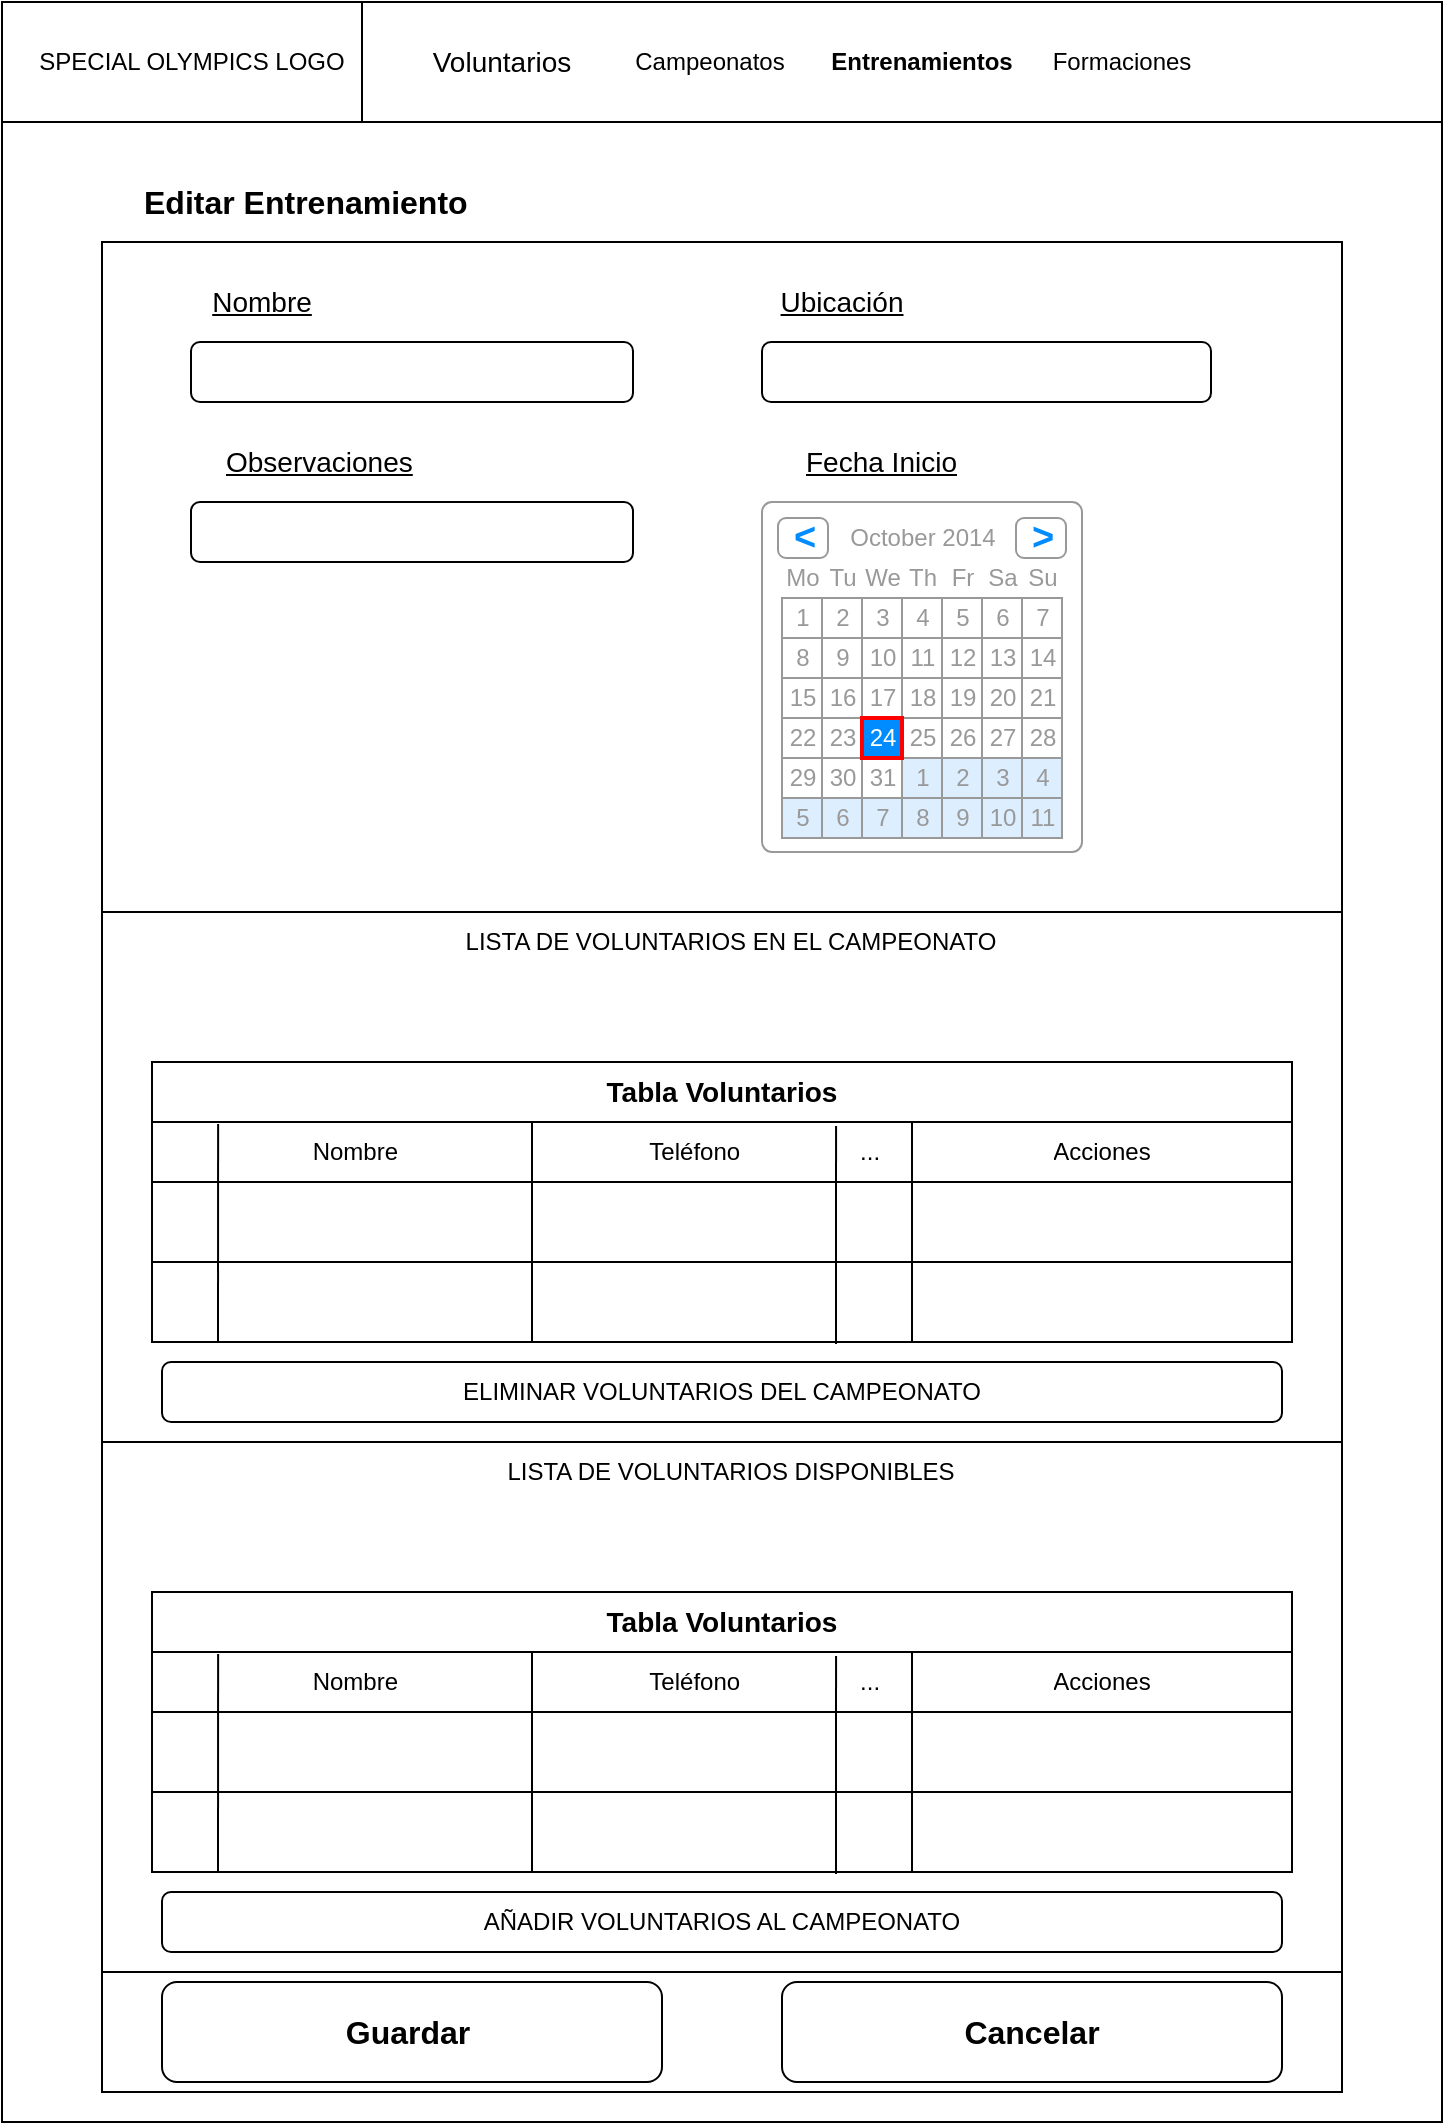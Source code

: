 <mxfile version="14.7.3" type="device"><diagram id="oPcYjKohpTEfSgP1B1tj" name="Page-1"><mxGraphModel dx="1635" dy="1025" grid="0" gridSize="10" guides="1" tooltips="1" connect="1" arrows="1" fold="1" page="0" pageScale="1" pageWidth="827" pageHeight="1169" math="0" shadow="0"><root><mxCell id="0"/><mxCell id="1" parent="0"/><mxCell id="vGt1tR8iY_I7SVzmr8Zu-1" value="" style="rounded=0;whiteSpace=wrap;html=1;" parent="1" vertex="1"><mxGeometry x="60" y="40" width="720" height="1060" as="geometry"/></mxCell><mxCell id="HGeWVaci7WR0gQ8Pimp4-6" value="" style="rounded=0;whiteSpace=wrap;html=1;fontSize=16;align=left;verticalAlign=bottom;horizontal=1;" parent="1" vertex="1"><mxGeometry x="110" y="160" width="620" height="335" as="geometry"/></mxCell><mxCell id="vGt1tR8iY_I7SVzmr8Zu-2" value="" style="rounded=0;whiteSpace=wrap;html=1;" parent="1" vertex="1"><mxGeometry x="60" y="40" width="720" height="60" as="geometry"/></mxCell><mxCell id="vGt1tR8iY_I7SVzmr8Zu-5" value="SPECIAL OLYMPICS LOGO" style="text;html=1;strokeColor=none;fillColor=none;align=center;verticalAlign=middle;whiteSpace=wrap;rounded=0;" parent="1" vertex="1"><mxGeometry x="70" y="60" width="170" height="20" as="geometry"/></mxCell><mxCell id="vGt1tR8iY_I7SVzmr8Zu-6" value="" style="endArrow=none;html=1;entryX=0.25;entryY=0;entryDx=0;entryDy=0;exitX=0.25;exitY=1;exitDx=0;exitDy=0;" parent="1" source="vGt1tR8iY_I7SVzmr8Zu-2" target="vGt1tR8iY_I7SVzmr8Zu-2" edge="1"><mxGeometry width="50" height="50" relative="1" as="geometry"><mxPoint x="220" y="100" as="sourcePoint"/><mxPoint x="270" y="50" as="targetPoint"/><Array as="points"><mxPoint x="240" y="50"/></Array></mxGeometry></mxCell><mxCell id="vGt1tR8iY_I7SVzmr8Zu-7" value="Voluntarios" style="text;html=1;strokeColor=none;fillColor=none;align=center;verticalAlign=middle;whiteSpace=wrap;rounded=0;fontStyle=0;fontSize=14;" parent="1" vertex="1"><mxGeometry x="290" y="60" width="40" height="20" as="geometry"/></mxCell><mxCell id="vGt1tR8iY_I7SVzmr8Zu-8" value="Campeonatos" style="text;html=1;strokeColor=none;fillColor=none;align=center;verticalAlign=middle;whiteSpace=wrap;rounded=0;fontStyle=0" parent="1" vertex="1"><mxGeometry x="393.5" y="60" width="40" height="20" as="geometry"/></mxCell><mxCell id="vGt1tR8iY_I7SVzmr8Zu-9" value="Entrenamientos" style="text;html=1;strokeColor=none;fillColor=none;align=center;verticalAlign=middle;whiteSpace=wrap;rounded=0;fontStyle=1" parent="1" vertex="1"><mxGeometry x="500" y="60" width="40" height="20" as="geometry"/></mxCell><mxCell id="vGt1tR8iY_I7SVzmr8Zu-10" value="Formaciones" style="text;html=1;strokeColor=none;fillColor=none;align=center;verticalAlign=middle;whiteSpace=wrap;rounded=0;" parent="1" vertex="1"><mxGeometry x="600" y="60" width="40" height="20" as="geometry"/></mxCell><mxCell id="HGeWVaci7WR0gQ8Pimp4-1" value="Editar Entrenamiento" style="text;html=1;strokeColor=none;fillColor=none;align=left;verticalAlign=middle;whiteSpace=wrap;rounded=0;fontStyle=1;fontSize=16;" parent="1" vertex="1"><mxGeometry x="129" y="120" width="221" height="40" as="geometry"/></mxCell><mxCell id="HGeWVaci7WR0gQ8Pimp4-5" value="" style="rounded=1;whiteSpace=wrap;html=1;fontSize=16;align=left;" parent="1" vertex="1"><mxGeometry x="154.5" y="210" width="221" height="30" as="geometry"/></mxCell><mxCell id="HGeWVaci7WR0gQ8Pimp4-7" value="Nombre" style="text;html=1;strokeColor=none;fillColor=none;align=center;verticalAlign=middle;whiteSpace=wrap;rounded=0;fontStyle=4;fontSize=14;" parent="1" vertex="1"><mxGeometry x="170" y="180" width="40" height="20" as="geometry"/></mxCell><mxCell id="HGeWVaci7WR0gQ8Pimp4-8" value="" style="rounded=1;whiteSpace=wrap;html=1;fontSize=16;align=left;" parent="1" vertex="1"><mxGeometry x="440" y="210" width="224.5" height="30" as="geometry"/></mxCell><mxCell id="HGeWVaci7WR0gQ8Pimp4-9" value="Ubicación" style="text;html=1;strokeColor=none;fillColor=none;align=center;verticalAlign=middle;whiteSpace=wrap;rounded=0;fontStyle=4;fontSize=14;" parent="1" vertex="1"><mxGeometry x="460" y="180" width="40" height="20" as="geometry"/></mxCell><mxCell id="HGeWVaci7WR0gQ8Pimp4-13" value="Observaciones" style="text;html=1;strokeColor=none;fillColor=none;align=left;verticalAlign=middle;whiteSpace=wrap;rounded=0;fontStyle=4;fontSize=14;" parent="1" vertex="1"><mxGeometry x="170" y="260" width="90" height="20" as="geometry"/></mxCell><mxCell id="HGeWVaci7WR0gQ8Pimp4-15" value="Fecha Inicio" style="text;html=1;strokeColor=none;fillColor=none;align=left;verticalAlign=middle;whiteSpace=wrap;rounded=0;fontStyle=4;fontSize=14;" parent="1" vertex="1"><mxGeometry x="460" y="260" width="140" height="20" as="geometry"/></mxCell><mxCell id="HGeWVaci7WR0gQ8Pimp4-69" value="" style="strokeWidth=1;shadow=0;dashed=0;align=center;html=1;shape=mxgraph.mockup.forms.rrect;rSize=5;strokeColor=#999999;fillColor=#ffffff;fontSize=16;" parent="1" vertex="1"><mxGeometry x="440" y="290" width="160" height="175" as="geometry"/></mxCell><mxCell id="HGeWVaci7WR0gQ8Pimp4-70" value="October 2014" style="strokeWidth=1;shadow=0;dashed=0;align=center;html=1;shape=mxgraph.mockup.forms.anchor;fontColor=#999999;" parent="HGeWVaci7WR0gQ8Pimp4-69" vertex="1"><mxGeometry x="30" y="8" width="100" height="20" as="geometry"/></mxCell><mxCell id="HGeWVaci7WR0gQ8Pimp4-71" value="&lt;" style="strokeWidth=1;shadow=0;dashed=0;align=center;html=1;shape=mxgraph.mockup.forms.rrect;rSize=4;strokeColor=#999999;fontColor=#008cff;fontSize=19;fontStyle=1;" parent="HGeWVaci7WR0gQ8Pimp4-69" vertex="1"><mxGeometry x="8" y="8" width="25" height="20" as="geometry"/></mxCell><mxCell id="HGeWVaci7WR0gQ8Pimp4-72" value="&gt;" style="strokeWidth=1;shadow=0;dashed=0;align=center;html=1;shape=mxgraph.mockup.forms.rrect;rSize=4;strokeColor=#999999;fontColor=#008cff;fontSize=19;fontStyle=1;" parent="HGeWVaci7WR0gQ8Pimp4-69" vertex="1"><mxGeometry x="127" y="8" width="25" height="20" as="geometry"/></mxCell><mxCell id="HGeWVaci7WR0gQ8Pimp4-73" value="Mo" style="strokeWidth=1;shadow=0;dashed=0;align=center;html=1;shape=mxgraph.mockup.forms.anchor;fontColor=#999999;" parent="HGeWVaci7WR0gQ8Pimp4-69" vertex="1"><mxGeometry x="10" y="28" width="20" height="20" as="geometry"/></mxCell><mxCell id="HGeWVaci7WR0gQ8Pimp4-74" value="Tu" style="strokeWidth=1;shadow=0;dashed=0;align=center;html=1;shape=mxgraph.mockup.forms.anchor;fontColor=#999999;" parent="HGeWVaci7WR0gQ8Pimp4-69" vertex="1"><mxGeometry x="30" y="28" width="20" height="20" as="geometry"/></mxCell><mxCell id="HGeWVaci7WR0gQ8Pimp4-75" value="We" style="strokeWidth=1;shadow=0;dashed=0;align=center;html=1;shape=mxgraph.mockup.forms.anchor;fontColor=#999999;" parent="HGeWVaci7WR0gQ8Pimp4-69" vertex="1"><mxGeometry x="50" y="28" width="20" height="20" as="geometry"/></mxCell><mxCell id="HGeWVaci7WR0gQ8Pimp4-76" value="Th" style="strokeWidth=1;shadow=0;dashed=0;align=center;html=1;shape=mxgraph.mockup.forms.anchor;fontColor=#999999;" parent="HGeWVaci7WR0gQ8Pimp4-69" vertex="1"><mxGeometry x="70" y="28" width="20" height="20" as="geometry"/></mxCell><mxCell id="HGeWVaci7WR0gQ8Pimp4-77" value="Fr" style="strokeWidth=1;shadow=0;dashed=0;align=center;html=1;shape=mxgraph.mockup.forms.anchor;fontColor=#999999;" parent="HGeWVaci7WR0gQ8Pimp4-69" vertex="1"><mxGeometry x="90" y="28" width="20" height="20" as="geometry"/></mxCell><mxCell id="HGeWVaci7WR0gQ8Pimp4-78" value="Sa" style="strokeWidth=1;shadow=0;dashed=0;align=center;html=1;shape=mxgraph.mockup.forms.anchor;fontColor=#999999;" parent="HGeWVaci7WR0gQ8Pimp4-69" vertex="1"><mxGeometry x="110" y="28" width="20" height="20" as="geometry"/></mxCell><mxCell id="HGeWVaci7WR0gQ8Pimp4-79" value="Su" style="strokeWidth=1;shadow=0;dashed=0;align=center;html=1;shape=mxgraph.mockup.forms.anchor;fontColor=#999999;" parent="HGeWVaci7WR0gQ8Pimp4-69" vertex="1"><mxGeometry x="130" y="28" width="20" height="20" as="geometry"/></mxCell><mxCell id="HGeWVaci7WR0gQ8Pimp4-80" value="1" style="strokeWidth=1;shadow=0;dashed=0;align=center;html=1;shape=mxgraph.mockup.forms.rrect;rSize=0;strokeColor=#999999;fontColor=#999999;" parent="HGeWVaci7WR0gQ8Pimp4-69" vertex="1"><mxGeometry x="10" y="48" width="20" height="20" as="geometry"/></mxCell><mxCell id="HGeWVaci7WR0gQ8Pimp4-81" value="2" style="strokeWidth=1;shadow=0;dashed=0;align=center;html=1;shape=mxgraph.mockup.forms.rrect;rSize=0;strokeColor=#999999;fontColor=#999999;" parent="HGeWVaci7WR0gQ8Pimp4-69" vertex="1"><mxGeometry x="30" y="48" width="20" height="20" as="geometry"/></mxCell><mxCell id="HGeWVaci7WR0gQ8Pimp4-82" value="3" style="strokeWidth=1;shadow=0;dashed=0;align=center;html=1;shape=mxgraph.mockup.forms.rrect;rSize=0;strokeColor=#999999;fontColor=#999999;" parent="HGeWVaci7WR0gQ8Pimp4-69" vertex="1"><mxGeometry x="50" y="48" width="20" height="20" as="geometry"/></mxCell><mxCell id="HGeWVaci7WR0gQ8Pimp4-83" value="4" style="strokeWidth=1;shadow=0;dashed=0;align=center;html=1;shape=mxgraph.mockup.forms.rrect;rSize=0;strokeColor=#999999;fontColor=#999999;" parent="HGeWVaci7WR0gQ8Pimp4-69" vertex="1"><mxGeometry x="70" y="48" width="20" height="20" as="geometry"/></mxCell><mxCell id="HGeWVaci7WR0gQ8Pimp4-84" value="5" style="strokeWidth=1;shadow=0;dashed=0;align=center;html=1;shape=mxgraph.mockup.forms.rrect;rSize=0;strokeColor=#999999;fontColor=#999999;" parent="HGeWVaci7WR0gQ8Pimp4-69" vertex="1"><mxGeometry x="90" y="48" width="20" height="20" as="geometry"/></mxCell><mxCell id="HGeWVaci7WR0gQ8Pimp4-85" value="6" style="strokeWidth=1;shadow=0;dashed=0;align=center;html=1;shape=mxgraph.mockup.forms.rrect;rSize=0;strokeColor=#999999;fontColor=#999999;" parent="HGeWVaci7WR0gQ8Pimp4-69" vertex="1"><mxGeometry x="110" y="48" width="20" height="20" as="geometry"/></mxCell><mxCell id="HGeWVaci7WR0gQ8Pimp4-86" value="7" style="strokeWidth=1;shadow=0;dashed=0;align=center;html=1;shape=mxgraph.mockup.forms.rrect;rSize=0;strokeColor=#999999;fontColor=#999999;" parent="HGeWVaci7WR0gQ8Pimp4-69" vertex="1"><mxGeometry x="130" y="48" width="20" height="20" as="geometry"/></mxCell><mxCell id="HGeWVaci7WR0gQ8Pimp4-87" value="8" style="strokeWidth=1;shadow=0;dashed=0;align=center;html=1;shape=mxgraph.mockup.forms.rrect;rSize=0;strokeColor=#999999;fontColor=#999999;" parent="HGeWVaci7WR0gQ8Pimp4-69" vertex="1"><mxGeometry x="10" y="68" width="20" height="20" as="geometry"/></mxCell><mxCell id="HGeWVaci7WR0gQ8Pimp4-88" value="9" style="strokeWidth=1;shadow=0;dashed=0;align=center;html=1;shape=mxgraph.mockup.forms.rrect;rSize=0;strokeColor=#999999;fontColor=#999999;" parent="HGeWVaci7WR0gQ8Pimp4-69" vertex="1"><mxGeometry x="30" y="68" width="20" height="20" as="geometry"/></mxCell><mxCell id="HGeWVaci7WR0gQ8Pimp4-89" value="10" style="strokeWidth=1;shadow=0;dashed=0;align=center;html=1;shape=mxgraph.mockup.forms.rrect;rSize=0;strokeColor=#999999;fontColor=#999999;" parent="HGeWVaci7WR0gQ8Pimp4-69" vertex="1"><mxGeometry x="50" y="68" width="20" height="20" as="geometry"/></mxCell><mxCell id="HGeWVaci7WR0gQ8Pimp4-90" value="11" style="strokeWidth=1;shadow=0;dashed=0;align=center;html=1;shape=mxgraph.mockup.forms.rrect;rSize=0;strokeColor=#999999;fontColor=#999999;" parent="HGeWVaci7WR0gQ8Pimp4-69" vertex="1"><mxGeometry x="70" y="68" width="20" height="20" as="geometry"/></mxCell><mxCell id="HGeWVaci7WR0gQ8Pimp4-91" value="12" style="strokeWidth=1;shadow=0;dashed=0;align=center;html=1;shape=mxgraph.mockup.forms.rrect;rSize=0;strokeColor=#999999;fontColor=#999999;" parent="HGeWVaci7WR0gQ8Pimp4-69" vertex="1"><mxGeometry x="90" y="68" width="20" height="20" as="geometry"/></mxCell><mxCell id="HGeWVaci7WR0gQ8Pimp4-92" value="13" style="strokeWidth=1;shadow=0;dashed=0;align=center;html=1;shape=mxgraph.mockup.forms.rrect;rSize=0;strokeColor=#999999;fontColor=#999999;" parent="HGeWVaci7WR0gQ8Pimp4-69" vertex="1"><mxGeometry x="110" y="68" width="20" height="20" as="geometry"/></mxCell><mxCell id="HGeWVaci7WR0gQ8Pimp4-93" value="14" style="strokeWidth=1;shadow=0;dashed=0;align=center;html=1;shape=mxgraph.mockup.forms.rrect;rSize=0;strokeColor=#999999;fontColor=#999999;" parent="HGeWVaci7WR0gQ8Pimp4-69" vertex="1"><mxGeometry x="130" y="68" width="20" height="20" as="geometry"/></mxCell><mxCell id="HGeWVaci7WR0gQ8Pimp4-94" value="15" style="strokeWidth=1;shadow=0;dashed=0;align=center;html=1;shape=mxgraph.mockup.forms.rrect;rSize=0;strokeColor=#999999;fontColor=#999999;" parent="HGeWVaci7WR0gQ8Pimp4-69" vertex="1"><mxGeometry x="10" y="88" width="20" height="20" as="geometry"/></mxCell><mxCell id="HGeWVaci7WR0gQ8Pimp4-95" value="16" style="strokeWidth=1;shadow=0;dashed=0;align=center;html=1;shape=mxgraph.mockup.forms.rrect;rSize=0;strokeColor=#999999;fontColor=#999999;" parent="HGeWVaci7WR0gQ8Pimp4-69" vertex="1"><mxGeometry x="30" y="88" width="20" height="20" as="geometry"/></mxCell><mxCell id="HGeWVaci7WR0gQ8Pimp4-96" value="17" style="strokeWidth=1;shadow=0;dashed=0;align=center;html=1;shape=mxgraph.mockup.forms.rrect;rSize=0;strokeColor=#999999;fontColor=#999999;" parent="HGeWVaci7WR0gQ8Pimp4-69" vertex="1"><mxGeometry x="50" y="88" width="20" height="20" as="geometry"/></mxCell><mxCell id="HGeWVaci7WR0gQ8Pimp4-97" value="18" style="strokeWidth=1;shadow=0;dashed=0;align=center;html=1;shape=mxgraph.mockup.forms.rrect;rSize=0;strokeColor=#999999;fontColor=#999999;" parent="HGeWVaci7WR0gQ8Pimp4-69" vertex="1"><mxGeometry x="70" y="88" width="20" height="20" as="geometry"/></mxCell><mxCell id="HGeWVaci7WR0gQ8Pimp4-98" value="19" style="strokeWidth=1;shadow=0;dashed=0;align=center;html=1;shape=mxgraph.mockup.forms.rrect;rSize=0;strokeColor=#999999;fontColor=#999999;" parent="HGeWVaci7WR0gQ8Pimp4-69" vertex="1"><mxGeometry x="90" y="88" width="20" height="20" as="geometry"/></mxCell><mxCell id="HGeWVaci7WR0gQ8Pimp4-99" value="20" style="strokeWidth=1;shadow=0;dashed=0;align=center;html=1;shape=mxgraph.mockup.forms.rrect;rSize=0;strokeColor=#999999;fontColor=#999999;" parent="HGeWVaci7WR0gQ8Pimp4-69" vertex="1"><mxGeometry x="110" y="88" width="20" height="20" as="geometry"/></mxCell><mxCell id="HGeWVaci7WR0gQ8Pimp4-100" value="21" style="strokeWidth=1;shadow=0;dashed=0;align=center;html=1;shape=mxgraph.mockup.forms.rrect;rSize=0;strokeColor=#999999;fontColor=#999999;" parent="HGeWVaci7WR0gQ8Pimp4-69" vertex="1"><mxGeometry x="130" y="88" width="20" height="20" as="geometry"/></mxCell><mxCell id="HGeWVaci7WR0gQ8Pimp4-101" value="22" style="strokeWidth=1;shadow=0;dashed=0;align=center;html=1;shape=mxgraph.mockup.forms.rrect;rSize=0;strokeColor=#999999;fontColor=#999999;" parent="HGeWVaci7WR0gQ8Pimp4-69" vertex="1"><mxGeometry x="10" y="108" width="20" height="20" as="geometry"/></mxCell><mxCell id="HGeWVaci7WR0gQ8Pimp4-102" value="23" style="strokeWidth=1;shadow=0;dashed=0;align=center;html=1;shape=mxgraph.mockup.forms.rrect;rSize=0;strokeColor=#999999;fontColor=#999999;" parent="HGeWVaci7WR0gQ8Pimp4-69" vertex="1"><mxGeometry x="30" y="108" width="20" height="20" as="geometry"/></mxCell><mxCell id="HGeWVaci7WR0gQ8Pimp4-103" value="25" style="strokeWidth=1;shadow=0;dashed=0;align=center;html=1;shape=mxgraph.mockup.forms.rrect;rSize=0;strokeColor=#999999;fontColor=#999999;" parent="HGeWVaci7WR0gQ8Pimp4-69" vertex="1"><mxGeometry x="70" y="108" width="20" height="20" as="geometry"/></mxCell><mxCell id="HGeWVaci7WR0gQ8Pimp4-104" value="26" style="strokeWidth=1;shadow=0;dashed=0;align=center;html=1;shape=mxgraph.mockup.forms.rrect;rSize=0;strokeColor=#999999;fontColor=#999999;" parent="HGeWVaci7WR0gQ8Pimp4-69" vertex="1"><mxGeometry x="90" y="108" width="20" height="20" as="geometry"/></mxCell><mxCell id="HGeWVaci7WR0gQ8Pimp4-105" value="27" style="strokeWidth=1;shadow=0;dashed=0;align=center;html=1;shape=mxgraph.mockup.forms.rrect;rSize=0;strokeColor=#999999;fontColor=#999999;" parent="HGeWVaci7WR0gQ8Pimp4-69" vertex="1"><mxGeometry x="110" y="108" width="20" height="20" as="geometry"/></mxCell><mxCell id="HGeWVaci7WR0gQ8Pimp4-106" value="28" style="strokeWidth=1;shadow=0;dashed=0;align=center;html=1;shape=mxgraph.mockup.forms.rrect;rSize=0;strokeColor=#999999;fontColor=#999999;" parent="HGeWVaci7WR0gQ8Pimp4-69" vertex="1"><mxGeometry x="130" y="108" width="20" height="20" as="geometry"/></mxCell><mxCell id="HGeWVaci7WR0gQ8Pimp4-107" value="29" style="strokeWidth=1;shadow=0;dashed=0;align=center;html=1;shape=mxgraph.mockup.forms.rrect;rSize=0;strokeColor=#999999;fontColor=#999999;" parent="HGeWVaci7WR0gQ8Pimp4-69" vertex="1"><mxGeometry x="10" y="128" width="20" height="20" as="geometry"/></mxCell><mxCell id="HGeWVaci7WR0gQ8Pimp4-108" value="30" style="strokeWidth=1;shadow=0;dashed=0;align=center;html=1;shape=mxgraph.mockup.forms.rrect;rSize=0;strokeColor=#999999;fontColor=#999999;" parent="HGeWVaci7WR0gQ8Pimp4-69" vertex="1"><mxGeometry x="30" y="128" width="20" height="20" as="geometry"/></mxCell><mxCell id="HGeWVaci7WR0gQ8Pimp4-109" value="31" style="strokeWidth=1;shadow=0;dashed=0;align=center;html=1;shape=mxgraph.mockup.forms.rrect;rSize=0;strokeColor=#999999;fontColor=#999999;" parent="HGeWVaci7WR0gQ8Pimp4-69" vertex="1"><mxGeometry x="50" y="128" width="20" height="20" as="geometry"/></mxCell><mxCell id="HGeWVaci7WR0gQ8Pimp4-110" value="1" style="strokeWidth=1;shadow=0;dashed=0;align=center;html=1;shape=mxgraph.mockup.forms.rrect;rSize=0;strokeColor=#999999;fontColor=#999999;fillColor=#ddeeff;" parent="HGeWVaci7WR0gQ8Pimp4-69" vertex="1"><mxGeometry x="70" y="128" width="20" height="20" as="geometry"/></mxCell><mxCell id="HGeWVaci7WR0gQ8Pimp4-111" value="2" style="strokeWidth=1;shadow=0;dashed=0;align=center;html=1;shape=mxgraph.mockup.forms.rrect;rSize=0;strokeColor=#999999;fontColor=#999999;fillColor=#ddeeff;" parent="HGeWVaci7WR0gQ8Pimp4-69" vertex="1"><mxGeometry x="90" y="128" width="20" height="20" as="geometry"/></mxCell><mxCell id="HGeWVaci7WR0gQ8Pimp4-112" value="3" style="strokeWidth=1;shadow=0;dashed=0;align=center;html=1;shape=mxgraph.mockup.forms.rrect;rSize=0;strokeColor=#999999;fontColor=#999999;fillColor=#ddeeff;" parent="HGeWVaci7WR0gQ8Pimp4-69" vertex="1"><mxGeometry x="110" y="128" width="20" height="20" as="geometry"/></mxCell><mxCell id="HGeWVaci7WR0gQ8Pimp4-113" value="4" style="strokeWidth=1;shadow=0;dashed=0;align=center;html=1;shape=mxgraph.mockup.forms.rrect;rSize=0;strokeColor=#999999;fontColor=#999999;fillColor=#ddeeff;" parent="HGeWVaci7WR0gQ8Pimp4-69" vertex="1"><mxGeometry x="130" y="128" width="20" height="20" as="geometry"/></mxCell><mxCell id="HGeWVaci7WR0gQ8Pimp4-114" value="5" style="strokeWidth=1;shadow=0;dashed=0;align=center;html=1;shape=mxgraph.mockup.forms.rrect;rSize=0;strokeColor=#999999;fontColor=#999999;fillColor=#ddeeff;" parent="HGeWVaci7WR0gQ8Pimp4-69" vertex="1"><mxGeometry x="10" y="148" width="20" height="20" as="geometry"/></mxCell><mxCell id="HGeWVaci7WR0gQ8Pimp4-115" value="6" style="strokeWidth=1;shadow=0;dashed=0;align=center;html=1;shape=mxgraph.mockup.forms.rrect;rSize=0;strokeColor=#999999;fontColor=#999999;fillColor=#ddeeff;" parent="HGeWVaci7WR0gQ8Pimp4-69" vertex="1"><mxGeometry x="30" y="148" width="20" height="20" as="geometry"/></mxCell><mxCell id="HGeWVaci7WR0gQ8Pimp4-116" value="7" style="strokeWidth=1;shadow=0;dashed=0;align=center;html=1;shape=mxgraph.mockup.forms.rrect;rSize=0;strokeColor=#999999;fontColor=#999999;fillColor=#ddeeff;" parent="HGeWVaci7WR0gQ8Pimp4-69" vertex="1"><mxGeometry x="50" y="148" width="20" height="20" as="geometry"/></mxCell><mxCell id="HGeWVaci7WR0gQ8Pimp4-117" value="8" style="strokeWidth=1;shadow=0;dashed=0;align=center;html=1;shape=mxgraph.mockup.forms.rrect;rSize=0;strokeColor=#999999;fontColor=#999999;fillColor=#ddeeff;" parent="HGeWVaci7WR0gQ8Pimp4-69" vertex="1"><mxGeometry x="70" y="148" width="20" height="20" as="geometry"/></mxCell><mxCell id="HGeWVaci7WR0gQ8Pimp4-118" value="9" style="strokeWidth=1;shadow=0;dashed=0;align=center;html=1;shape=mxgraph.mockup.forms.rrect;rSize=0;strokeColor=#999999;fontColor=#999999;fillColor=#ddeeff;" parent="HGeWVaci7WR0gQ8Pimp4-69" vertex="1"><mxGeometry x="90" y="148" width="20" height="20" as="geometry"/></mxCell><mxCell id="HGeWVaci7WR0gQ8Pimp4-119" value="10" style="strokeWidth=1;shadow=0;dashed=0;align=center;html=1;shape=mxgraph.mockup.forms.rrect;rSize=0;strokeColor=#999999;fontColor=#999999;fillColor=#ddeeff;" parent="HGeWVaci7WR0gQ8Pimp4-69" vertex="1"><mxGeometry x="110" y="148" width="20" height="20" as="geometry"/></mxCell><mxCell id="HGeWVaci7WR0gQ8Pimp4-120" value="11" style="strokeWidth=1;shadow=0;dashed=0;align=center;html=1;shape=mxgraph.mockup.forms.rrect;rSize=0;strokeColor=#999999;fontColor=#999999;fillColor=#ddeeff;" parent="HGeWVaci7WR0gQ8Pimp4-69" vertex="1"><mxGeometry x="130" y="148" width="20" height="20" as="geometry"/></mxCell><mxCell id="HGeWVaci7WR0gQ8Pimp4-121" value="24" style="strokeWidth=1;shadow=0;dashed=0;align=center;html=1;shape=mxgraph.mockup.forms.rrect;rSize=0;strokeColor=#ff0000;fontColor=#ffffff;strokeWidth=2;fillColor=#008cff;" parent="HGeWVaci7WR0gQ8Pimp4-69" vertex="1"><mxGeometry x="50" y="108" width="20" height="20" as="geometry"/></mxCell><mxCell id="strB_HeMa8swxDalCXOx-1" value="" style="rounded=1;whiteSpace=wrap;html=1;fontSize=16;align=left;" parent="1" vertex="1"><mxGeometry x="154.5" y="290" width="221" height="30" as="geometry"/></mxCell><mxCell id="jl2Fvm15GTDOfpjfpCWA-1" value="" style="rounded=0;whiteSpace=wrap;html=1;fontSize=16;align=left;verticalAlign=bottom;" parent="1" vertex="1"><mxGeometry x="110" y="1025" width="620" height="60" as="geometry"/></mxCell><mxCell id="jl2Fvm15GTDOfpjfpCWA-2" value="" style="rounded=1;whiteSpace=wrap;html=1;fontSize=16;align=left;verticalAlign=bottom;" parent="1" vertex="1"><mxGeometry x="140" y="1030" width="250" height="50" as="geometry"/></mxCell><mxCell id="jl2Fvm15GTDOfpjfpCWA-3" value="" style="rounded=1;whiteSpace=wrap;html=1;fontSize=16;align=left;verticalAlign=bottom;" parent="1" vertex="1"><mxGeometry x="450" y="1030" width="250" height="50" as="geometry"/></mxCell><mxCell id="jl2Fvm15GTDOfpjfpCWA-4" value="Guardar" style="text;html=1;strokeColor=none;fillColor=none;align=center;verticalAlign=middle;whiteSpace=wrap;rounded=0;fontSize=16;fontStyle=1" parent="1" vertex="1"><mxGeometry x="224.5" y="1045" width="75.5" height="20" as="geometry"/></mxCell><mxCell id="jl2Fvm15GTDOfpjfpCWA-5" value="Cancelar" style="text;html=1;strokeColor=none;fillColor=none;align=center;verticalAlign=middle;whiteSpace=wrap;rounded=0;fontSize=16;fontStyle=1" parent="1" vertex="1"><mxGeometry x="537.25" y="1045" width="75.5" height="20" as="geometry"/></mxCell><mxCell id="jl2Fvm15GTDOfpjfpCWA-6" value="" style="rounded=0;whiteSpace=wrap;html=1;strokeColor=#000000;fillColor=none;gradientColor=none;" parent="1" vertex="1"><mxGeometry x="110" y="495" width="620" height="265" as="geometry"/></mxCell><mxCell id="jl2Fvm15GTDOfpjfpCWA-7" value="LISTA DE VOLUNTARIOS EN EL CAMPEONATO" style="text;html=1;strokeColor=none;fillColor=none;align=center;verticalAlign=middle;whiteSpace=wrap;rounded=0;" parent="1" vertex="1"><mxGeometry x="129" y="500" width="591" height="20" as="geometry"/></mxCell><mxCell id="jl2Fvm15GTDOfpjfpCWA-8" value="Tabla Voluntarios" style="shape=table;html=1;whiteSpace=wrap;startSize=30;container=1;collapsible=0;childLayout=tableLayout;fontStyle=1;align=center;fontSize=14;" parent="1" vertex="1"><mxGeometry x="135" y="570" width="570" height="140" as="geometry"/></mxCell><mxCell id="jl2Fvm15GTDOfpjfpCWA-9" value="" style="shape=partialRectangle;html=1;whiteSpace=wrap;collapsible=0;dropTarget=0;pointerEvents=0;fillColor=none;top=0;left=0;bottom=0;right=0;points=[[0,0.5],[1,0.5]];portConstraint=eastwest;" parent="jl2Fvm15GTDOfpjfpCWA-8" vertex="1"><mxGeometry y="30" width="570" height="30" as="geometry"/></mxCell><mxCell id="jl2Fvm15GTDOfpjfpCWA-10" value="&amp;nbsp; &amp;nbsp; Nombre" style="shape=partialRectangle;html=1;whiteSpace=wrap;connectable=0;fillColor=none;top=0;left=0;bottom=0;right=0;overflow=hidden;" parent="jl2Fvm15GTDOfpjfpCWA-9" vertex="1"><mxGeometry width="190" height="30" as="geometry"/></mxCell><mxCell id="jl2Fvm15GTDOfpjfpCWA-11" value="&amp;nbsp; &amp;nbsp; &amp;nbsp; &amp;nbsp; &amp;nbsp; &amp;nbsp; &amp;nbsp; &amp;nbsp; &amp;nbsp;Teléfono&amp;nbsp; &amp;nbsp; &amp;nbsp; &amp;nbsp; &amp;nbsp; &amp;nbsp; &amp;nbsp; &amp;nbsp; &amp;nbsp; ..." style="shape=partialRectangle;html=1;whiteSpace=wrap;connectable=0;fillColor=none;top=0;left=0;bottom=0;right=0;overflow=hidden;align=left;" parent="jl2Fvm15GTDOfpjfpCWA-9" vertex="1"><mxGeometry x="190" width="190" height="30" as="geometry"/></mxCell><mxCell id="jl2Fvm15GTDOfpjfpCWA-12" value="Acciones" style="shape=partialRectangle;html=1;whiteSpace=wrap;connectable=0;fillColor=none;top=0;left=0;bottom=0;right=0;overflow=hidden;" parent="jl2Fvm15GTDOfpjfpCWA-9" vertex="1"><mxGeometry x="380" width="190" height="30" as="geometry"/></mxCell><mxCell id="jl2Fvm15GTDOfpjfpCWA-13" value="" style="shape=partialRectangle;html=1;whiteSpace=wrap;collapsible=0;dropTarget=0;pointerEvents=0;fillColor=none;top=0;left=0;bottom=0;right=0;points=[[0,0.5],[1,0.5]];portConstraint=eastwest;" parent="jl2Fvm15GTDOfpjfpCWA-8" vertex="1"><mxGeometry y="60" width="570" height="40" as="geometry"/></mxCell><mxCell id="jl2Fvm15GTDOfpjfpCWA-14" value="" style="shape=partialRectangle;html=1;whiteSpace=wrap;connectable=0;fillColor=none;top=0;left=0;bottom=0;right=0;overflow=hidden;" parent="jl2Fvm15GTDOfpjfpCWA-13" vertex="1"><mxGeometry width="190" height="40" as="geometry"/></mxCell><mxCell id="jl2Fvm15GTDOfpjfpCWA-15" value="" style="shape=partialRectangle;html=1;whiteSpace=wrap;connectable=0;fillColor=none;top=0;left=0;bottom=0;right=0;overflow=hidden;" parent="jl2Fvm15GTDOfpjfpCWA-13" vertex="1"><mxGeometry x="190" width="190" height="40" as="geometry"/></mxCell><mxCell id="jl2Fvm15GTDOfpjfpCWA-16" value="" style="shape=partialRectangle;html=1;whiteSpace=wrap;connectable=0;fillColor=none;top=0;left=0;bottom=0;right=0;overflow=hidden;" parent="jl2Fvm15GTDOfpjfpCWA-13" vertex="1"><mxGeometry x="380" width="190" height="40" as="geometry"/></mxCell><mxCell id="jl2Fvm15GTDOfpjfpCWA-17" value="" style="shape=partialRectangle;html=1;whiteSpace=wrap;collapsible=0;dropTarget=0;pointerEvents=0;fillColor=none;top=0;left=0;bottom=0;right=0;points=[[0,0.5],[1,0.5]];portConstraint=eastwest;" parent="jl2Fvm15GTDOfpjfpCWA-8" vertex="1"><mxGeometry y="100" width="570" height="40" as="geometry"/></mxCell><mxCell id="jl2Fvm15GTDOfpjfpCWA-18" value="" style="shape=partialRectangle;html=1;whiteSpace=wrap;connectable=0;fillColor=none;top=0;left=0;bottom=0;right=0;overflow=hidden;" parent="jl2Fvm15GTDOfpjfpCWA-17" vertex="1"><mxGeometry width="190" height="40" as="geometry"/></mxCell><mxCell id="jl2Fvm15GTDOfpjfpCWA-19" value="" style="shape=partialRectangle;html=1;whiteSpace=wrap;connectable=0;fillColor=none;top=0;left=0;bottom=0;right=0;overflow=hidden;" parent="jl2Fvm15GTDOfpjfpCWA-17" vertex="1"><mxGeometry x="190" width="190" height="40" as="geometry"/></mxCell><mxCell id="jl2Fvm15GTDOfpjfpCWA-20" value="" style="shape=partialRectangle;html=1;whiteSpace=wrap;connectable=0;fillColor=none;top=0;left=0;bottom=0;right=0;overflow=hidden;" parent="jl2Fvm15GTDOfpjfpCWA-17" vertex="1"><mxGeometry x="380" width="190" height="40" as="geometry"/></mxCell><mxCell id="jl2Fvm15GTDOfpjfpCWA-21" value="" style="endArrow=none;html=1;entryX=0.058;entryY=0.033;entryDx=0;entryDy=0;entryPerimeter=0;" parent="jl2Fvm15GTDOfpjfpCWA-8" target="jl2Fvm15GTDOfpjfpCWA-9" edge="1"><mxGeometry width="50" height="50" relative="1" as="geometry"><mxPoint x="33" y="140" as="sourcePoint"/><mxPoint x="55" y="30" as="targetPoint"/></mxGeometry></mxCell><mxCell id="jl2Fvm15GTDOfpjfpCWA-22" value="" style="endArrow=none;html=1;entryX=0.586;entryY=0.067;entryDx=0;entryDy=0;entryPerimeter=0;" parent="jl2Fvm15GTDOfpjfpCWA-8" edge="1"><mxGeometry width="50" height="50" relative="1" as="geometry"><mxPoint x="342" y="141" as="sourcePoint"/><mxPoint x="342.02" y="32.01" as="targetPoint"/></mxGeometry></mxCell><mxCell id="jl2Fvm15GTDOfpjfpCWA-23" value="" style="shape=image;html=1;verticalAlign=top;verticalLabelPosition=bottom;labelBackgroundColor=#ffffff;imageAspect=0;aspect=fixed;image=https://cdn0.iconfinder.com/data/icons/fatcow/32/export_excel.png;fontSize=14;" parent="1" vertex="1"><mxGeometry x="650" y="530" width="32" height="32" as="geometry"/></mxCell><mxCell id="jl2Fvm15GTDOfpjfpCWA-24" value="" style="shape=image;html=1;verticalAlign=top;verticalLabelPosition=bottom;labelBackgroundColor=#ffffff;imageAspect=0;aspect=fixed;image=https://cdn4.iconfinder.com/data/icons/evil-icons-user-interface/64/basket-128.png;fontSize=14;" parent="1" vertex="1"><mxGeometry x="630.5" y="635.5" width="34" height="34" as="geometry"/></mxCell><mxCell id="jl2Fvm15GTDOfpjfpCWA-25" value="" style="shape=image;html=1;verticalAlign=top;verticalLabelPosition=bottom;labelBackgroundColor=#ffffff;imageAspect=0;aspect=fixed;image=https://cdn1.iconfinder.com/data/icons/feather-2/24/edit-128.png;fontSize=14;" parent="1" vertex="1"><mxGeometry x="570.5" y="639" width="27" height="27" as="geometry"/></mxCell><mxCell id="jl2Fvm15GTDOfpjfpCWA-26" value="" style="shape=image;html=1;verticalAlign=top;verticalLabelPosition=bottom;labelBackgroundColor=#ffffff;imageAspect=0;aspect=fixed;image=https://cdn4.iconfinder.com/data/icons/evil-icons-user-interface/64/basket-128.png;fontSize=14;" parent="1" vertex="1"><mxGeometry x="630.5" y="676" width="34" height="34" as="geometry"/></mxCell><mxCell id="jl2Fvm15GTDOfpjfpCWA-27" value="" style="shape=image;html=1;verticalAlign=top;verticalLabelPosition=bottom;labelBackgroundColor=#ffffff;imageAspect=0;aspect=fixed;image=https://cdn1.iconfinder.com/data/icons/feather-2/24/edit-128.png;fontSize=14;" parent="1" vertex="1"><mxGeometry x="570.5" y="679.5" width="27" height="27" as="geometry"/></mxCell><mxCell id="jl2Fvm15GTDOfpjfpCWA-28" value="ELIMINAR VOLUNTARIOS DEL CAMPEONATO" style="rounded=1;whiteSpace=wrap;html=1;strokeColor=#000000;fillColor=none;gradientColor=none;" parent="1" vertex="1"><mxGeometry x="140" y="720" width="560" height="30" as="geometry"/></mxCell><mxCell id="jl2Fvm15GTDOfpjfpCWA-29" value="" style="shape=image;html=1;verticalAlign=top;verticalLabelPosition=bottom;labelBackgroundColor=#ffffff;imageAspect=0;aspect=fixed;image=https://cdn1.iconfinder.com/data/icons/material-core/18/check-box-outline-blank-128.png;rounded=0;strokeColor=#000000;fillColor=none;gradientColor=none;" parent="1" vertex="1"><mxGeometry x="141.5" y="639" width="18" height="18" as="geometry"/></mxCell><mxCell id="jl2Fvm15GTDOfpjfpCWA-30" value="" style="shape=image;html=1;verticalAlign=top;verticalLabelPosition=bottom;labelBackgroundColor=#ffffff;imageAspect=0;aspect=fixed;image=https://cdn1.iconfinder.com/data/icons/material-core/18/check-box-outline-blank-128.png;rounded=0;strokeColor=#000000;fillColor=none;gradientColor=none;" parent="1" vertex="1"><mxGeometry x="141.5" y="610" width="18" height="18" as="geometry"/></mxCell><mxCell id="jl2Fvm15GTDOfpjfpCWA-31" value="" style="shape=image;html=1;verticalAlign=top;verticalLabelPosition=bottom;labelBackgroundColor=#ffffff;imageAspect=0;aspect=fixed;image=https://cdn1.iconfinder.com/data/icons/feather-2/24/check-square-128.png;rounded=0;strokeColor=#000000;fillColor=none;gradientColor=none;" parent="1" vertex="1"><mxGeometry x="140" y="679.5" width="24" height="24" as="geometry"/></mxCell><mxCell id="jl2Fvm15GTDOfpjfpCWA-32" value="" style="rounded=0;whiteSpace=wrap;html=1;strokeColor=#000000;fillColor=none;gradientColor=none;" parent="1" vertex="1"><mxGeometry x="110" y="760" width="620" height="265" as="geometry"/></mxCell><mxCell id="jl2Fvm15GTDOfpjfpCWA-33" value="LISTA DE VOLUNTARIOS DISPONIBLES" style="text;html=1;strokeColor=none;fillColor=none;align=center;verticalAlign=middle;whiteSpace=wrap;rounded=0;" parent="1" vertex="1"><mxGeometry x="129" y="765" width="591" height="20" as="geometry"/></mxCell><mxCell id="jl2Fvm15GTDOfpjfpCWA-34" value="Tabla Voluntarios" style="shape=table;html=1;whiteSpace=wrap;startSize=30;container=1;collapsible=0;childLayout=tableLayout;fontStyle=1;align=center;fontSize=14;" parent="1" vertex="1"><mxGeometry x="135" y="835" width="570" height="140" as="geometry"/></mxCell><mxCell id="jl2Fvm15GTDOfpjfpCWA-35" value="" style="shape=partialRectangle;html=1;whiteSpace=wrap;collapsible=0;dropTarget=0;pointerEvents=0;fillColor=none;top=0;left=0;bottom=0;right=0;points=[[0,0.5],[1,0.5]];portConstraint=eastwest;" parent="jl2Fvm15GTDOfpjfpCWA-34" vertex="1"><mxGeometry y="30" width="570" height="30" as="geometry"/></mxCell><mxCell id="jl2Fvm15GTDOfpjfpCWA-36" value="&amp;nbsp; &amp;nbsp; Nombre" style="shape=partialRectangle;html=1;whiteSpace=wrap;connectable=0;fillColor=none;top=0;left=0;bottom=0;right=0;overflow=hidden;" parent="jl2Fvm15GTDOfpjfpCWA-35" vertex="1"><mxGeometry width="190" height="30" as="geometry"/></mxCell><mxCell id="jl2Fvm15GTDOfpjfpCWA-37" value="&amp;nbsp; &amp;nbsp; &amp;nbsp; &amp;nbsp; &amp;nbsp; &amp;nbsp; &amp;nbsp; &amp;nbsp; &amp;nbsp;Teléfono&amp;nbsp; &amp;nbsp; &amp;nbsp; &amp;nbsp; &amp;nbsp; &amp;nbsp; &amp;nbsp; &amp;nbsp; &amp;nbsp; ..." style="shape=partialRectangle;html=1;whiteSpace=wrap;connectable=0;fillColor=none;top=0;left=0;bottom=0;right=0;overflow=hidden;align=left;" parent="jl2Fvm15GTDOfpjfpCWA-35" vertex="1"><mxGeometry x="190" width="190" height="30" as="geometry"/></mxCell><mxCell id="jl2Fvm15GTDOfpjfpCWA-38" value="Acciones" style="shape=partialRectangle;html=1;whiteSpace=wrap;connectable=0;fillColor=none;top=0;left=0;bottom=0;right=0;overflow=hidden;" parent="jl2Fvm15GTDOfpjfpCWA-35" vertex="1"><mxGeometry x="380" width="190" height="30" as="geometry"/></mxCell><mxCell id="jl2Fvm15GTDOfpjfpCWA-39" value="" style="shape=partialRectangle;html=1;whiteSpace=wrap;collapsible=0;dropTarget=0;pointerEvents=0;fillColor=none;top=0;left=0;bottom=0;right=0;points=[[0,0.5],[1,0.5]];portConstraint=eastwest;" parent="jl2Fvm15GTDOfpjfpCWA-34" vertex="1"><mxGeometry y="60" width="570" height="40" as="geometry"/></mxCell><mxCell id="jl2Fvm15GTDOfpjfpCWA-40" value="" style="shape=partialRectangle;html=1;whiteSpace=wrap;connectable=0;fillColor=none;top=0;left=0;bottom=0;right=0;overflow=hidden;" parent="jl2Fvm15GTDOfpjfpCWA-39" vertex="1"><mxGeometry width="190" height="40" as="geometry"/></mxCell><mxCell id="jl2Fvm15GTDOfpjfpCWA-41" value="" style="shape=partialRectangle;html=1;whiteSpace=wrap;connectable=0;fillColor=none;top=0;left=0;bottom=0;right=0;overflow=hidden;" parent="jl2Fvm15GTDOfpjfpCWA-39" vertex="1"><mxGeometry x="190" width="190" height="40" as="geometry"/></mxCell><mxCell id="jl2Fvm15GTDOfpjfpCWA-42" value="" style="shape=partialRectangle;html=1;whiteSpace=wrap;connectable=0;fillColor=none;top=0;left=0;bottom=0;right=0;overflow=hidden;" parent="jl2Fvm15GTDOfpjfpCWA-39" vertex="1"><mxGeometry x="380" width="190" height="40" as="geometry"/></mxCell><mxCell id="jl2Fvm15GTDOfpjfpCWA-43" value="" style="shape=partialRectangle;html=1;whiteSpace=wrap;collapsible=0;dropTarget=0;pointerEvents=0;fillColor=none;top=0;left=0;bottom=0;right=0;points=[[0,0.5],[1,0.5]];portConstraint=eastwest;" parent="jl2Fvm15GTDOfpjfpCWA-34" vertex="1"><mxGeometry y="100" width="570" height="40" as="geometry"/></mxCell><mxCell id="jl2Fvm15GTDOfpjfpCWA-44" value="" style="shape=partialRectangle;html=1;whiteSpace=wrap;connectable=0;fillColor=none;top=0;left=0;bottom=0;right=0;overflow=hidden;" parent="jl2Fvm15GTDOfpjfpCWA-43" vertex="1"><mxGeometry width="190" height="40" as="geometry"/></mxCell><mxCell id="jl2Fvm15GTDOfpjfpCWA-45" value="" style="shape=partialRectangle;html=1;whiteSpace=wrap;connectable=0;fillColor=none;top=0;left=0;bottom=0;right=0;overflow=hidden;" parent="jl2Fvm15GTDOfpjfpCWA-43" vertex="1"><mxGeometry x="190" width="190" height="40" as="geometry"/></mxCell><mxCell id="jl2Fvm15GTDOfpjfpCWA-46" value="" style="shape=partialRectangle;html=1;whiteSpace=wrap;connectable=0;fillColor=none;top=0;left=0;bottom=0;right=0;overflow=hidden;" parent="jl2Fvm15GTDOfpjfpCWA-43" vertex="1"><mxGeometry x="380" width="190" height="40" as="geometry"/></mxCell><mxCell id="jl2Fvm15GTDOfpjfpCWA-47" value="" style="endArrow=none;html=1;entryX=0.058;entryY=0.033;entryDx=0;entryDy=0;entryPerimeter=0;" parent="jl2Fvm15GTDOfpjfpCWA-34" target="jl2Fvm15GTDOfpjfpCWA-35" edge="1"><mxGeometry width="50" height="50" relative="1" as="geometry"><mxPoint x="33" y="140" as="sourcePoint"/><mxPoint x="55" y="30" as="targetPoint"/></mxGeometry></mxCell><mxCell id="jl2Fvm15GTDOfpjfpCWA-48" value="" style="endArrow=none;html=1;entryX=0.586;entryY=0.067;entryDx=0;entryDy=0;entryPerimeter=0;" parent="jl2Fvm15GTDOfpjfpCWA-34" edge="1"><mxGeometry width="50" height="50" relative="1" as="geometry"><mxPoint x="342" y="141" as="sourcePoint"/><mxPoint x="342.02" y="32.01" as="targetPoint"/></mxGeometry></mxCell><mxCell id="jl2Fvm15GTDOfpjfpCWA-49" value="" style="shape=image;html=1;verticalAlign=top;verticalLabelPosition=bottom;labelBackgroundColor=#ffffff;imageAspect=0;aspect=fixed;image=https://cdn0.iconfinder.com/data/icons/fatcow/32/export_excel.png;fontSize=14;" parent="1" vertex="1"><mxGeometry x="650" y="795" width="32" height="32" as="geometry"/></mxCell><mxCell id="jl2Fvm15GTDOfpjfpCWA-50" value="" style="shape=image;html=1;verticalAlign=top;verticalLabelPosition=bottom;labelBackgroundColor=#ffffff;imageAspect=0;aspect=fixed;image=https://cdn4.iconfinder.com/data/icons/evil-icons-user-interface/64/basket-128.png;fontSize=14;" parent="1" vertex="1"><mxGeometry x="630.5" y="900.5" width="34" height="34" as="geometry"/></mxCell><mxCell id="jl2Fvm15GTDOfpjfpCWA-51" value="" style="shape=image;html=1;verticalAlign=top;verticalLabelPosition=bottom;labelBackgroundColor=#ffffff;imageAspect=0;aspect=fixed;image=https://cdn1.iconfinder.com/data/icons/feather-2/24/edit-128.png;fontSize=14;" parent="1" vertex="1"><mxGeometry x="570.5" y="904" width="27" height="27" as="geometry"/></mxCell><mxCell id="jl2Fvm15GTDOfpjfpCWA-52" value="" style="shape=image;html=1;verticalAlign=top;verticalLabelPosition=bottom;labelBackgroundColor=#ffffff;imageAspect=0;aspect=fixed;image=https://cdn4.iconfinder.com/data/icons/evil-icons-user-interface/64/basket-128.png;fontSize=14;" parent="1" vertex="1"><mxGeometry x="630.5" y="941" width="34" height="34" as="geometry"/></mxCell><mxCell id="jl2Fvm15GTDOfpjfpCWA-53" value="" style="shape=image;html=1;verticalAlign=top;verticalLabelPosition=bottom;labelBackgroundColor=#ffffff;imageAspect=0;aspect=fixed;image=https://cdn1.iconfinder.com/data/icons/feather-2/24/edit-128.png;fontSize=14;" parent="1" vertex="1"><mxGeometry x="570.5" y="944.5" width="27" height="27" as="geometry"/></mxCell><mxCell id="jl2Fvm15GTDOfpjfpCWA-54" value="AÑADIR VOLUNTARIOS AL CAMPEONATO" style="rounded=1;whiteSpace=wrap;html=1;strokeColor=#000000;fillColor=none;gradientColor=none;" parent="1" vertex="1"><mxGeometry x="140" y="985" width="560" height="30" as="geometry"/></mxCell><mxCell id="jl2Fvm15GTDOfpjfpCWA-55" value="" style="shape=image;html=1;verticalAlign=top;verticalLabelPosition=bottom;labelBackgroundColor=#ffffff;imageAspect=0;aspect=fixed;image=https://cdn1.iconfinder.com/data/icons/material-core/18/check-box-outline-blank-128.png;rounded=0;strokeColor=#000000;fillColor=none;gradientColor=none;" parent="1" vertex="1"><mxGeometry x="141.5" y="904" width="18" height="18" as="geometry"/></mxCell><mxCell id="jl2Fvm15GTDOfpjfpCWA-56" value="" style="shape=image;html=1;verticalAlign=top;verticalLabelPosition=bottom;labelBackgroundColor=#ffffff;imageAspect=0;aspect=fixed;image=https://cdn1.iconfinder.com/data/icons/material-core/18/check-box-outline-blank-128.png;rounded=0;strokeColor=#000000;fillColor=none;gradientColor=none;" parent="1" vertex="1"><mxGeometry x="141.5" y="875" width="18" height="18" as="geometry"/></mxCell><mxCell id="jl2Fvm15GTDOfpjfpCWA-57" value="" style="shape=image;html=1;verticalAlign=top;verticalLabelPosition=bottom;labelBackgroundColor=#ffffff;imageAspect=0;aspect=fixed;image=https://cdn1.iconfinder.com/data/icons/feather-2/24/check-square-128.png;rounded=0;strokeColor=#000000;fillColor=none;gradientColor=none;" parent="1" vertex="1"><mxGeometry x="140" y="944.5" width="24" height="24" as="geometry"/></mxCell></root></mxGraphModel></diagram></mxfile>